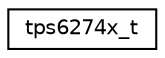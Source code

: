 digraph "Graphical Class Hierarchy"
{
 // LATEX_PDF_SIZE
  edge [fontname="Helvetica",fontsize="10",labelfontname="Helvetica",labelfontsize="10"];
  node [fontname="Helvetica",fontsize="10",shape=record];
  rankdir="LR";
  Node0 [label="tps6274x_t",height=0.2,width=0.4,color="black", fillcolor="white", style="filled",URL="$structtps6274x__t.html",tooltip="Device descriptor for the TPS6274x."];
}
